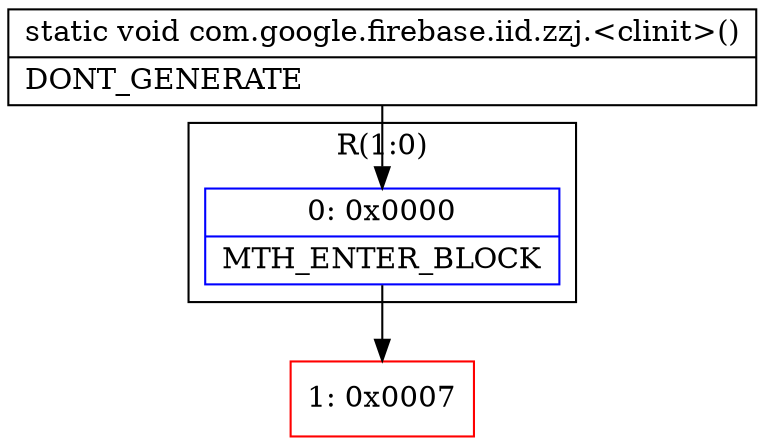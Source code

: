 digraph "CFG forcom.google.firebase.iid.zzj.\<clinit\>()V" {
subgraph cluster_Region_960727470 {
label = "R(1:0)";
node [shape=record,color=blue];
Node_0 [shape=record,label="{0\:\ 0x0000|MTH_ENTER_BLOCK\l}"];
}
Node_1 [shape=record,color=red,label="{1\:\ 0x0007}"];
MethodNode[shape=record,label="{static void com.google.firebase.iid.zzj.\<clinit\>()  | DONT_GENERATE\l}"];
MethodNode -> Node_0;
Node_0 -> Node_1;
}


